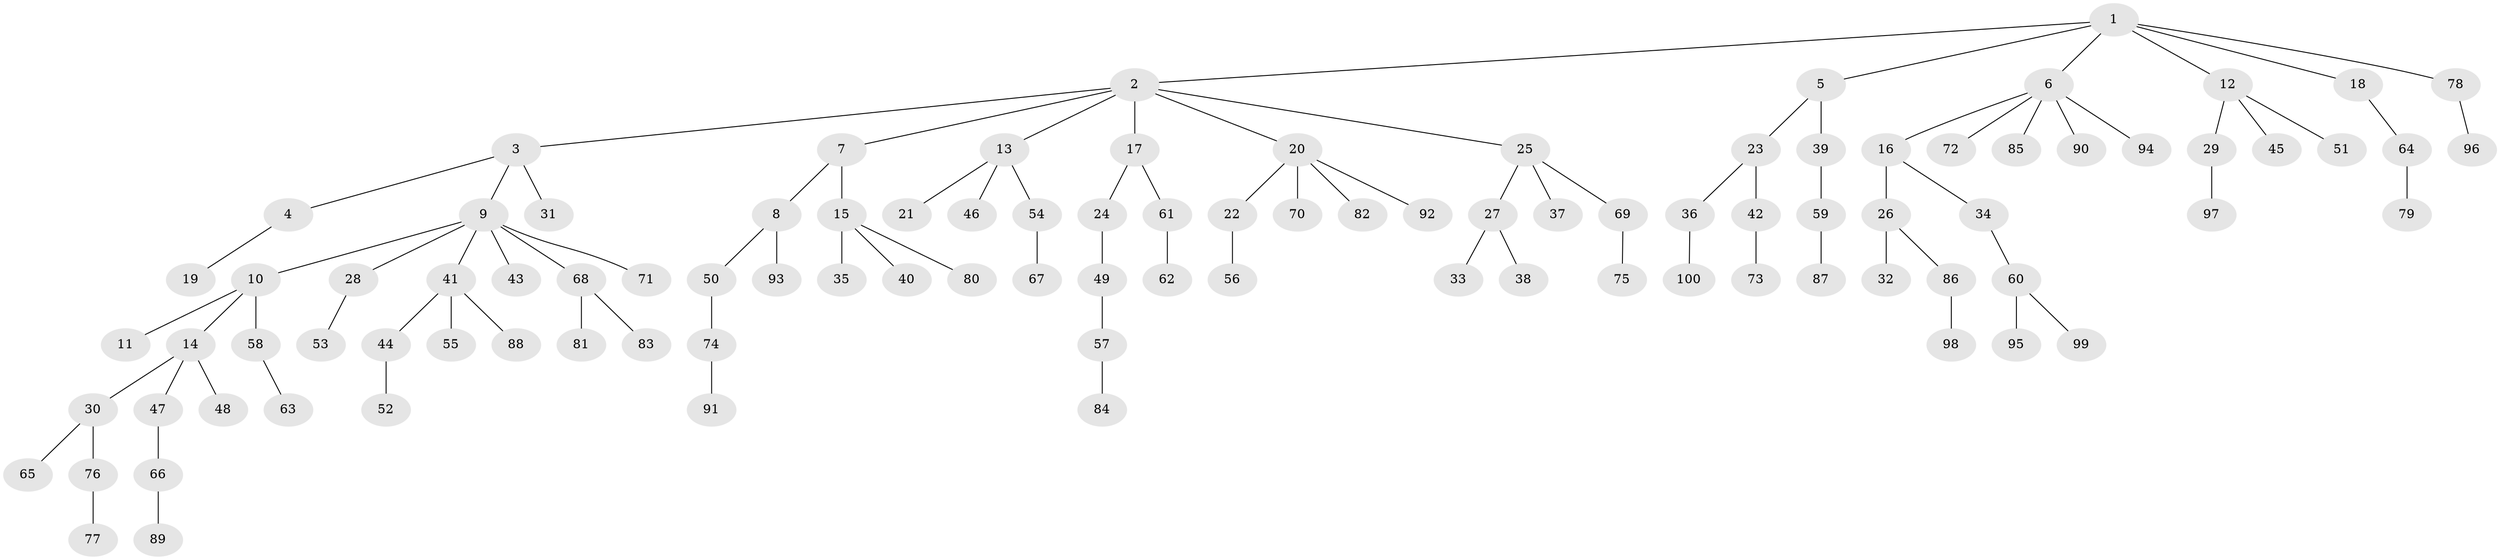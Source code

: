 // coarse degree distribution, {7: 0.01639344262295082, 3: 0.21311475409836064, 6: 0.03278688524590164, 2: 0.16393442622950818, 1: 0.5409836065573771, 4: 0.01639344262295082, 5: 0.01639344262295082}
// Generated by graph-tools (version 1.1) at 2025/37/03/04/25 23:37:27]
// undirected, 100 vertices, 99 edges
graph export_dot {
  node [color=gray90,style=filled];
  1;
  2;
  3;
  4;
  5;
  6;
  7;
  8;
  9;
  10;
  11;
  12;
  13;
  14;
  15;
  16;
  17;
  18;
  19;
  20;
  21;
  22;
  23;
  24;
  25;
  26;
  27;
  28;
  29;
  30;
  31;
  32;
  33;
  34;
  35;
  36;
  37;
  38;
  39;
  40;
  41;
  42;
  43;
  44;
  45;
  46;
  47;
  48;
  49;
  50;
  51;
  52;
  53;
  54;
  55;
  56;
  57;
  58;
  59;
  60;
  61;
  62;
  63;
  64;
  65;
  66;
  67;
  68;
  69;
  70;
  71;
  72;
  73;
  74;
  75;
  76;
  77;
  78;
  79;
  80;
  81;
  82;
  83;
  84;
  85;
  86;
  87;
  88;
  89;
  90;
  91;
  92;
  93;
  94;
  95;
  96;
  97;
  98;
  99;
  100;
  1 -- 2;
  1 -- 5;
  1 -- 6;
  1 -- 12;
  1 -- 18;
  1 -- 78;
  2 -- 3;
  2 -- 7;
  2 -- 13;
  2 -- 17;
  2 -- 20;
  2 -- 25;
  3 -- 4;
  3 -- 9;
  3 -- 31;
  4 -- 19;
  5 -- 23;
  5 -- 39;
  6 -- 16;
  6 -- 72;
  6 -- 85;
  6 -- 90;
  6 -- 94;
  7 -- 8;
  7 -- 15;
  8 -- 50;
  8 -- 93;
  9 -- 10;
  9 -- 28;
  9 -- 41;
  9 -- 43;
  9 -- 68;
  9 -- 71;
  10 -- 11;
  10 -- 14;
  10 -- 58;
  12 -- 29;
  12 -- 45;
  12 -- 51;
  13 -- 21;
  13 -- 46;
  13 -- 54;
  14 -- 30;
  14 -- 47;
  14 -- 48;
  15 -- 35;
  15 -- 40;
  15 -- 80;
  16 -- 26;
  16 -- 34;
  17 -- 24;
  17 -- 61;
  18 -- 64;
  20 -- 22;
  20 -- 70;
  20 -- 82;
  20 -- 92;
  22 -- 56;
  23 -- 36;
  23 -- 42;
  24 -- 49;
  25 -- 27;
  25 -- 37;
  25 -- 69;
  26 -- 32;
  26 -- 86;
  27 -- 33;
  27 -- 38;
  28 -- 53;
  29 -- 97;
  30 -- 65;
  30 -- 76;
  34 -- 60;
  36 -- 100;
  39 -- 59;
  41 -- 44;
  41 -- 55;
  41 -- 88;
  42 -- 73;
  44 -- 52;
  47 -- 66;
  49 -- 57;
  50 -- 74;
  54 -- 67;
  57 -- 84;
  58 -- 63;
  59 -- 87;
  60 -- 95;
  60 -- 99;
  61 -- 62;
  64 -- 79;
  66 -- 89;
  68 -- 81;
  68 -- 83;
  69 -- 75;
  74 -- 91;
  76 -- 77;
  78 -- 96;
  86 -- 98;
}
